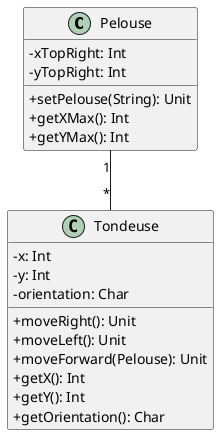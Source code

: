 @startuml
Pelouse "1" -- "*" Tondeuse
skinparam classAttributeIconSize 0
class Pelouse {
 -xTopRight: Int
 -yTopRight: Int
 +setPelouse(String): Unit
 +getXMax(): Int
 +getYMax(): Int

}
class Tondeuse {
 -x: Int
 -y: Int
 -orientation: Char
 +moveRight(): Unit
 +moveLeft(): Unit
 +moveForward(Pelouse): Unit
 +getX(): Int
 +getY(): Int
 +getOrientation(): Char
}
@enduml